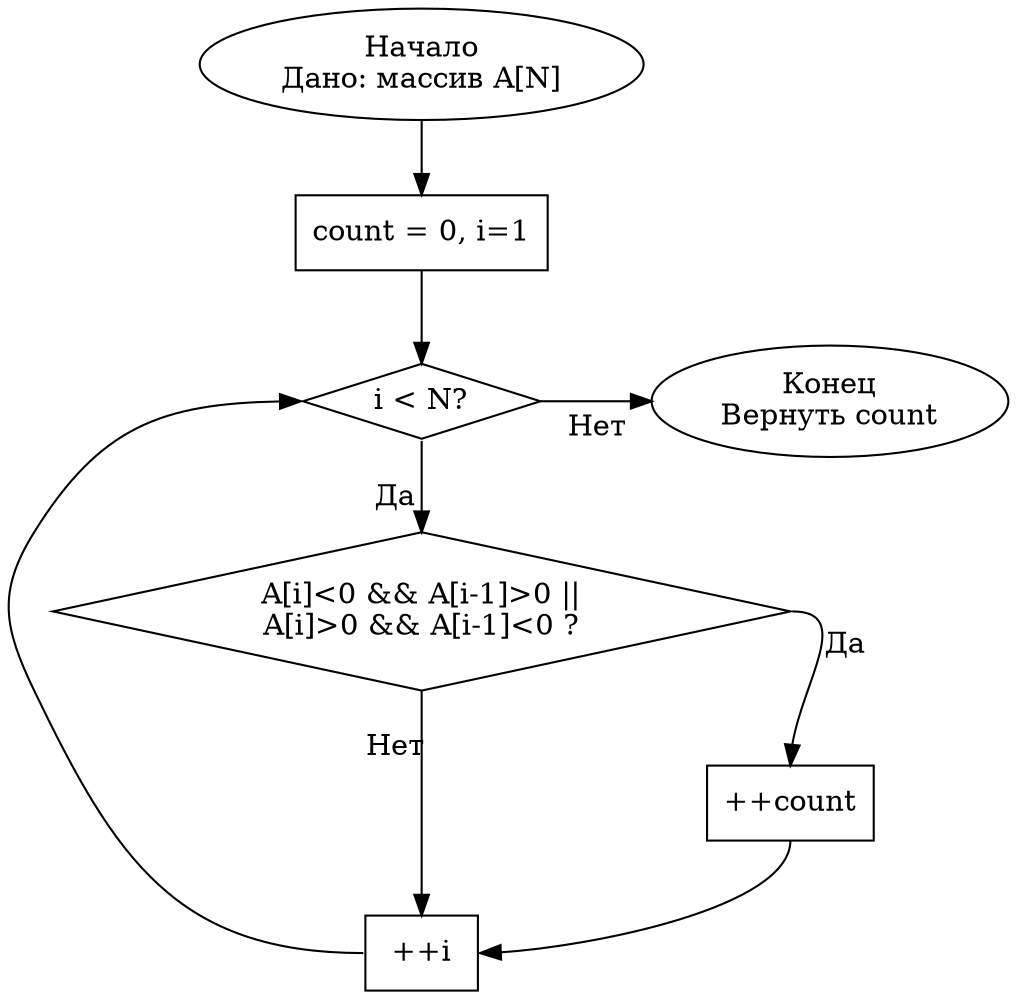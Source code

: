 digraph countNeighbors {
  truecolor = true
  font = "Times New Roman"
  node [shape = box]
  edge [weight = 1, labeldistance = 3]

  start [ label="Начало\nДано: массив A[N]", shape = ellipse]
    
  n1 [ label= "count = 0, i=1" ]
  subgraph gg1 {
    rank=same;
    n2 [ label= "i < N?", shape = diamond, group = g1]
    end [ label="Конец\nВернуть count", shape = ellipse, group=g1 ]
  }
  n3 [ label= "A[i]<0 && A[i-1]>0 ||\n A[i]>0 && A[i-1]<0 ? ", shape = diamond ]
  n4 [ label= "++count"]
  n5 [ label="++i"]
  

  start -> n1
  n1 -> n2
  n2:s -> n3:n [taillabel = "Да", weight = 10]
  n2:e -> end:w [ taillabel = "Нет", minlen = 3]
  n3:e -> n4:n [taillabel = "Да", weight = 10]
  n4:s -> n5:e
  n3:s -> n5:n [taillabel = "Нет", weight = 10]
  n5:w -> n2:w
}
